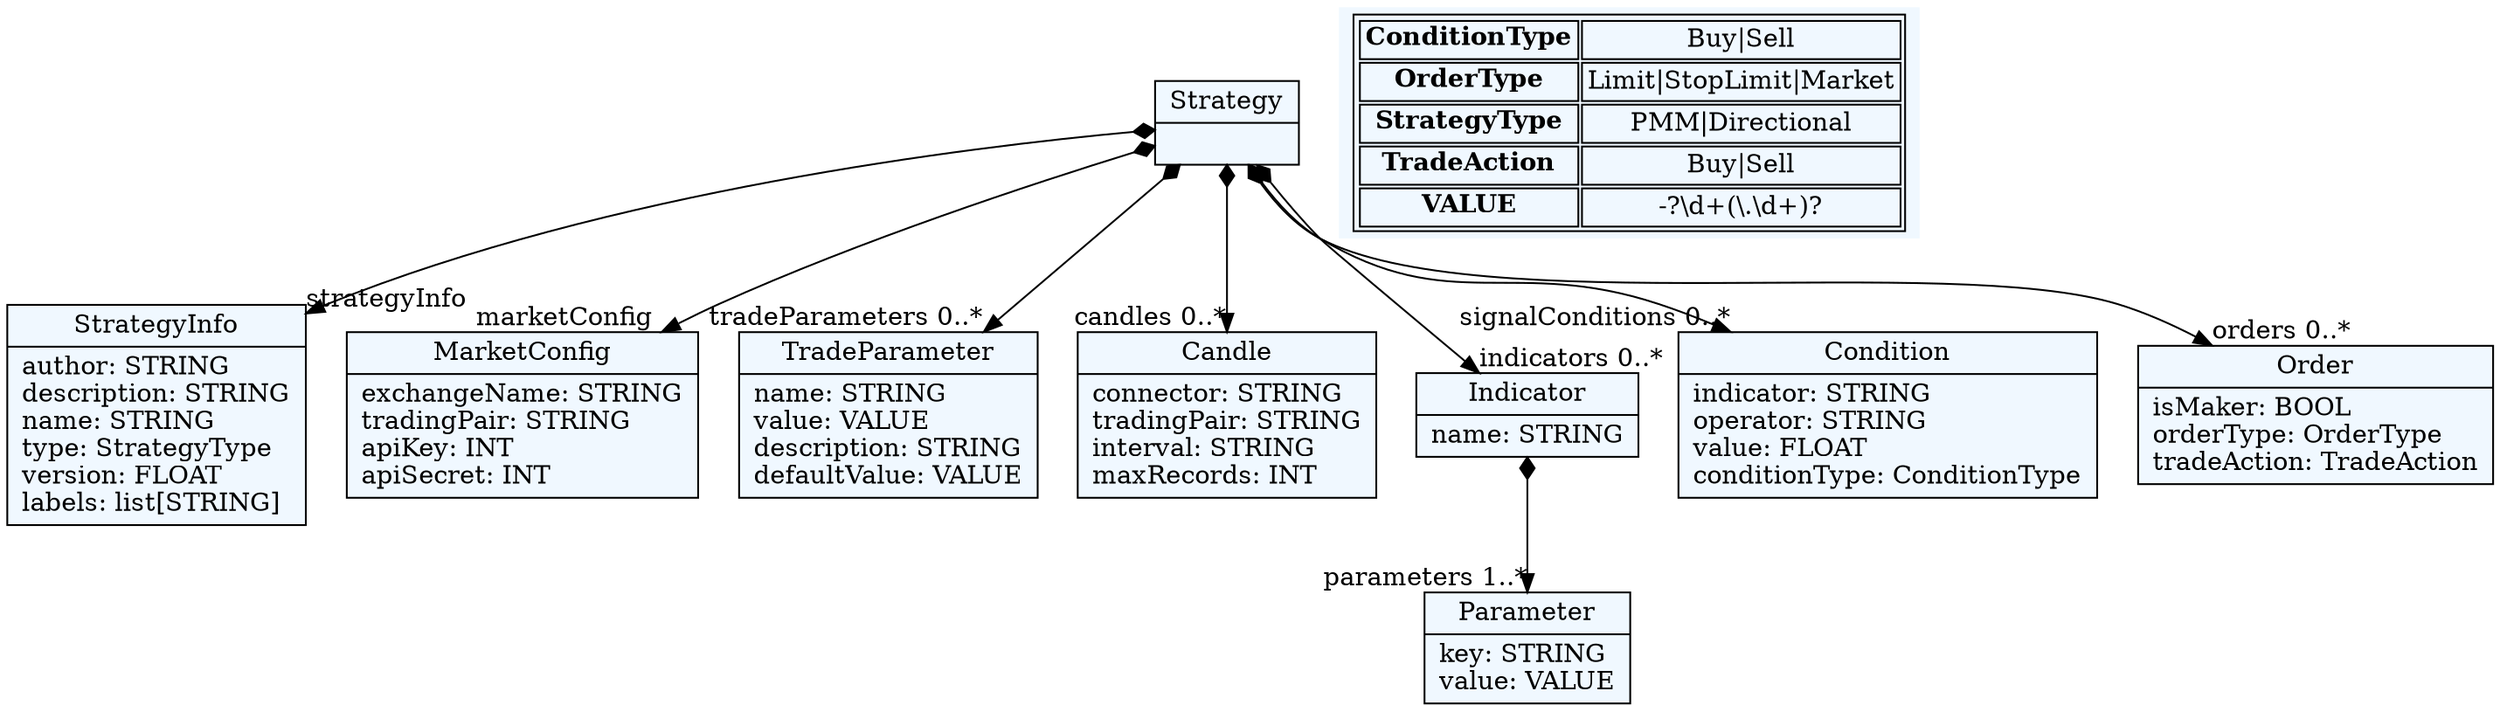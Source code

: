 
    digraph textX {
    fontname = "Bitstream Vera Sans"
    fontsize = 8
    node[
        shape=record,
        style=filled,
        fillcolor=aliceblue
    ]
    nodesep = 0.3
    edge[dir=black,arrowtail=empty]


4863868272[ label="{Strategy|}"]

4863870192[ label="{StrategyInfo|author: STRING\ldescription: STRING\lname: STRING\ltype: StrategyType\lversion: FLOAT\llabels: list[STRING]\l}"]

4863875568[ label="{MarketConfig|exchangeName: STRING\ltradingPair: STRING\lapiKey: INT\lapiSecret: INT\l}"]

4863878256[ label="{TradeParameter|name: STRING\lvalue: VALUE\ldescription: STRING\ldefaultValue: VALUE\l}"]

4863880944[ label="{Candle|connector: STRING\ltradingPair: STRING\linterval: STRING\lmaxRecords: INT\l}"]

4863883632[ label="{Indicator|name: STRING\l}"]

4863886320[ label="{Parameter|key: STRING\lvalue: VALUE\l}"]

4863889008[ label="{Condition|indicator: STRING\loperator: STRING\lvalue: FLOAT\lconditionType: ConditionType\l}"]

4863894384[ label="{Order|isMaker: BOOL\lorderType: OrderType\ltradeAction: TradeAction\l}"]



4863868272 -> 4863870192[arrowtail=diamond, dir=both, headlabel="strategyInfo "]
4863868272 -> 4863875568[arrowtail=diamond, dir=both, headlabel="marketConfig "]
4863868272 -> 4863878256[arrowtail=diamond, dir=both, headlabel="tradeParameters 0..*"]
4863868272 -> 4863880944[arrowtail=diamond, dir=both, headlabel="candles 0..*"]
4863868272 -> 4863883632[arrowtail=diamond, dir=both, headlabel="indicators 0..*"]
4863868272 -> 4863889008[arrowtail=diamond, dir=both, headlabel="signalConditions 0..*"]
4863868272 -> 4863894384[arrowtail=diamond, dir=both, headlabel="orders 0..*"]
4863883632 -> 4863886320[arrowtail=diamond, dir=both, headlabel="parameters 1..*"]
match_rules [ shape=plaintext, label=< <table>
	<tr>
		<td><b>ConditionType</b></td><td>Buy|Sell</td>
	</tr>
	<tr>
		<td><b>OrderType</b></td><td>Limit|StopLimit|Market</td>
	</tr>
	<tr>
		<td><b>StrategyType</b></td><td>PMM|Directional</td>
	</tr>
	<tr>
		<td><b>TradeAction</b></td><td>Buy|Sell</td>
	</tr>
	<tr>
		<td><b>VALUE</b></td><td>-?\d+(\.\d+)?</td>
	</tr>
</table> >]


}
